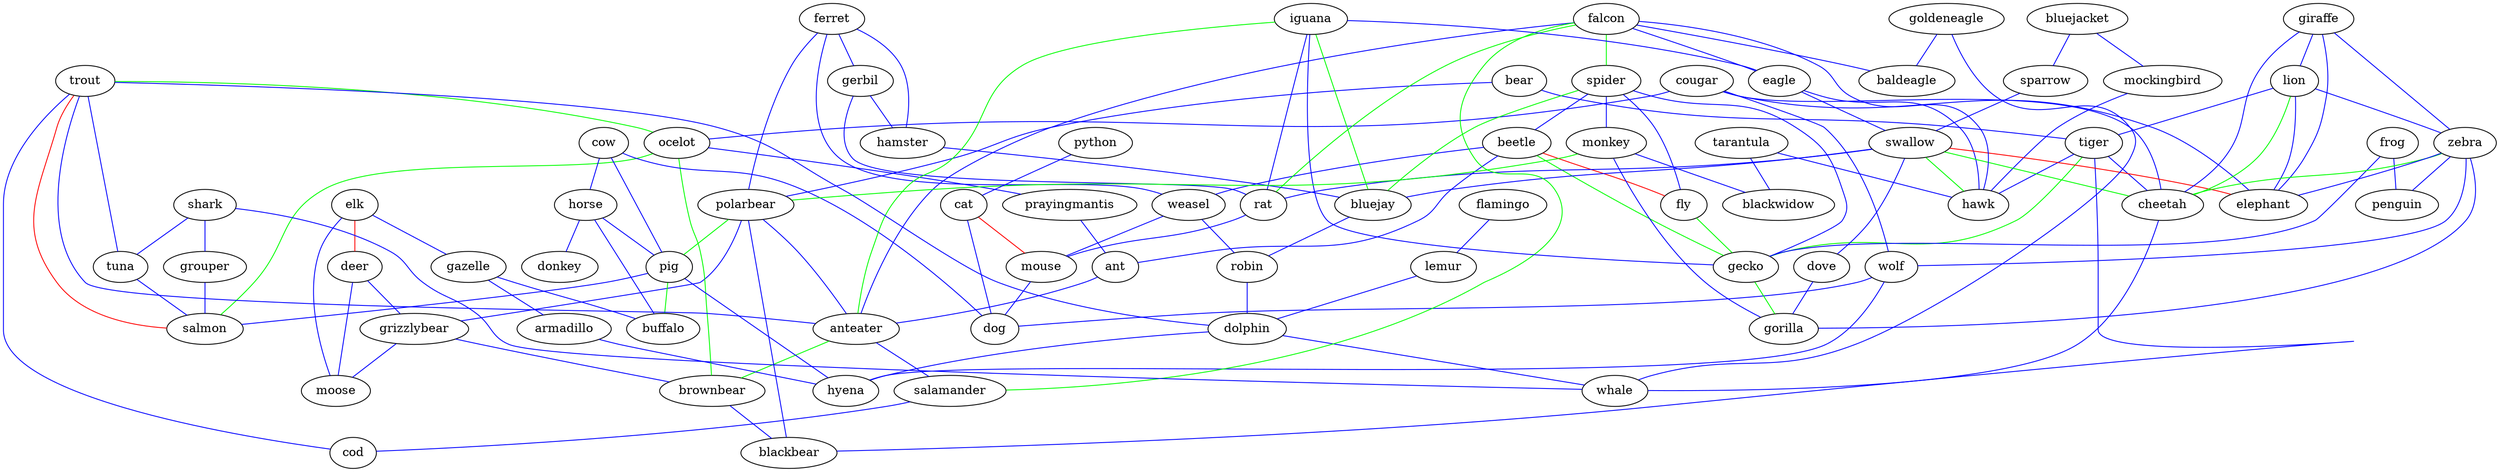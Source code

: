 strict graph { ant -- anteater [weight=1,color=blue]; anteater -- salamander [weight=1,color=blue]; armadillo -- hyena [weight=1,color=blue]; bear -- polarbear [weight=1,color=blue]; bear -- tiger [weight=1,color=blue]; beetle -- ant [weight=1,color=blue]; beetle -- weasel [weight=1,color=blue]; bluejacket -- mockingbird [weight=1,color=blue]; bluejacket -- sparrow [weight=1,color=blue]; bluejay -- robin [weight=1,color=blue]; brownbear -- blackbear [weight=1,color=blue]; cat -- dog [weight=1,color=blue]; cheetah -- whale [weight=1,color=blue]; cougar -- cheetah [weight=1,color=blue]; cougar -- elephant [weight=1,color=blue]; cougar -- ocelot [weight=1,color=blue]; cougar -- wolf [weight=1,color=blue]; cow -- dog [weight=1,color=blue]; cow -- horse [weight=1,color=blue]; cow -- pig [weight=1,color=blue]; deer -- grizzlybear [weight=1,color=blue]; deer -- moose [weight=1,color=blue]; dolphin -- hyena [weight=1,color=blue]; dolphin -- whale [weight=1,color=blue]; dove -- gorilla [weight=1,color=blue]; eagle -- hawk [weight=1,color=blue]; eagle -- swallow [weight=1,color=blue]; elk -- gazelle [weight=1,color=blue]; elk -- moose [weight=1,color=blue]; falcon -- anteater [weight=1,color=blue]; falcon -- baldeagle [weight=1,color=blue]; falcon -- eagle [weight=1,color=blue]; falcon -- hawk [weight=1,color=blue]; ferret -- gerbil [weight=1,color=blue]; ferret -- hamster [weight=1,color=blue]; ferret -- polarbear [weight=1,color=blue]; ferret -- weasel [weight=1,color=blue]; flamingo -- lemur [weight=1,color=blue]; frog -- gecko [weight=1,color=blue]; frog -- penguin [weight=1,color=blue]; gazelle -- armadillo [weight=1,color=blue]; gazelle -- buffalo [weight=1,color=blue]; gerbil -- hamster [weight=1,color=blue]; gerbil -- rat [weight=1,color=blue]; giraffe -- cheetah [weight=1,color=blue]; giraffe -- elephant [weight=1,color=blue]; giraffe -- lion [weight=1,color=blue]; giraffe -- zebra [weight=1,color=blue]; goldeneagle -- baldeagle [weight=1,color=blue]; goldeneagle -- whale [weight=1,color=blue]; grizzlybear -- brownbear [weight=1,color=blue]; grizzlybear -- moose [weight=1,color=blue]; grouper -- salmon [weight=1,color=blue]; hamster -- bluejay [weight=1,color=blue]; horse -- buffalo [weight=1,color=blue]; horse -- donkey [weight=1,color=blue]; horse -- pig [weight=1,color=blue]; iguana -- eagle [weight=1,color=blue]; iguana -- gecko [weight=1,color=blue]; iguana -- rat [weight=1,color=blue]; lemur -- dolphin [weight=1,color=blue]; lion -- elephant [weight=1,color=blue]; lion -- tiger [weight=1,color=blue]; lion -- zebra [weight=1,color=blue]; mockingbird -- hawk [weight=1,color=blue]; monkey -- blackwidow [weight=1,color=blue]; monkey -- gorilla [weight=1,color=blue]; mouse -- dog [weight=1,color=blue]; ocelot -- prayingmantis [weight=1,color=blue]; pig -- hyena [weight=1,color=blue]; pig -- salmon [weight=1,color=blue]; polarbear -- anteater [weight=1,color=blue]; polarbear -- blackbear [weight=1,color=blue]; polarbear -- grizzlybear [weight=1,color=blue]; prayingmantis -- ant [weight=1,color=blue]; python -- cat [weight=1,color=blue]; rat -- mouse [weight=1,color=blue]; robin -- dolphin [weight=1,color=blue]; salamander -- cod [weight=1,color=blue]; shark -- grouper [weight=1,color=blue]; shark -- tuna [weight=1,color=blue]; shark -- whale [weight=1,color=blue]; sparrow -- swallow [weight=1,color=blue]; spider -- beetle [weight=1,color=blue]; spider -- fly [weight=1,color=blue]; spider -- gecko [weight=1,color=blue]; spider -- monkey [weight=1,color=blue]; swallow -- bluejay [weight=1,color=blue]; swallow -- dove [weight=1,color=blue]; swallow -- rat [weight=1,color=blue]; tarantula -- blackwidow [weight=1,color=blue]; tarantula -- hawk [weight=1,color=blue]; tiger -- blackbear [weight=1,color=blue]; tiger -- cheetah [weight=1,color=blue]; tiger -- hawk [weight=1,color=blue]; trout -- anteater [weight=1,color=blue]; trout -- cod [weight=1,color=blue]; trout -- dolphin [weight=1,color=blue]; trout -- tuna [weight=1,color=blue]; tuna -- salmon [weight=1,color=blue]; weasel -- mouse [weight=1,color=blue]; weasel -- robin [weight=1,color=blue]; wolf -- dog [weight=1,color=blue]; wolf -- hyena [weight=1,color=blue]; zebra -- elephant [weight=1,color=blue]; zebra -- gorilla [weight=1,color=blue]; zebra -- penguin [weight=1,color=blue]; zebra -- wolf [weight=1,color=blue]; beetle -- fly [weight=1,color=red]; cat -- mouse [weight=1,color=red]; elk -- deer [weight=1,color=red]; swallow -- elephant [weight=1,color=red]; trout -- salmon [weight=1,color=red]; anteater -- brownbear [weight=1,color=green]; beetle -- gecko [weight=1,color=green]; falcon -- rat [weight=1,color=green]; falcon -- salamander [weight=1,color=green]; falcon -- spider [weight=1,color=green]; fly -- gecko [weight=1,color=green]; gecko -- gorilla [weight=1,color=green]; iguana -- anteater [weight=1,color=green]; iguana -- bluejay [weight=1,color=green]; lion -- cheetah [weight=1,color=green]; monkey -- polarbear [weight=1,color=green]; ocelot -- brownbear [weight=1,color=green]; ocelot -- salmon [weight=1,color=green]; pig -- buffalo [weight=1,color=green]; polarbear -- pig [weight=1,color=green]; spider -- bluejay [weight=1,color=green]; swallow -- cheetah [weight=1,color=green]; swallow -- hawk [weight=1,color=green]; tiger -- gecko [weight=1,color=green]; trout -- ocelot [weight=1,color=green]; zebra -- cheetah [weight=1,color=green]; }
